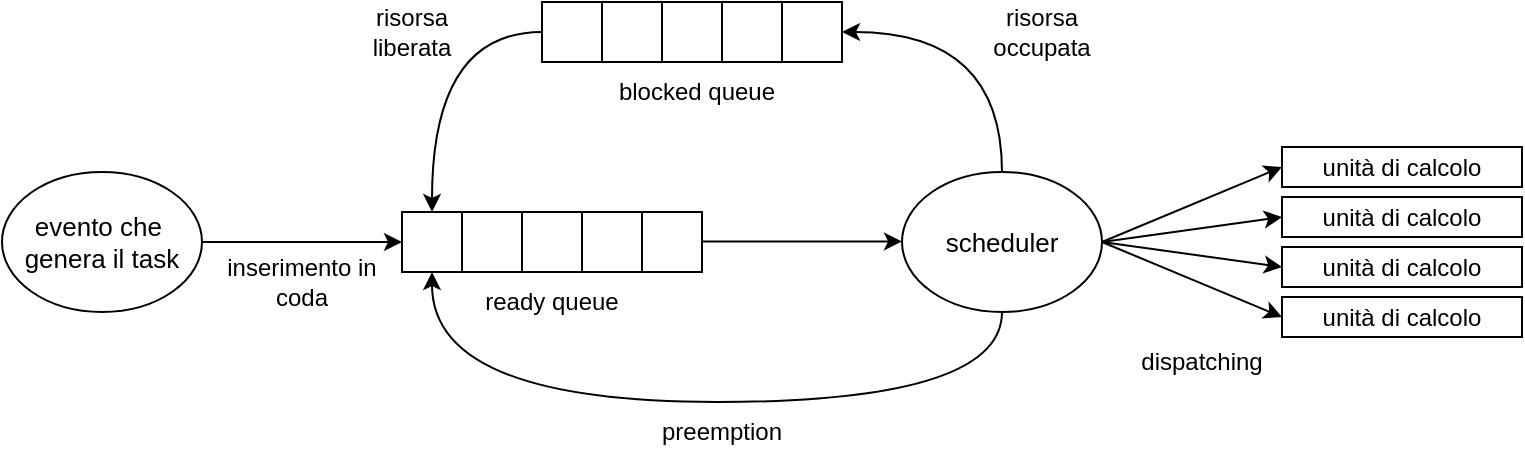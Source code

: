 <mxfile version="24.8.3">
  <diagram name="Pagina-1" id="QbHVdsgaPEJnlOcDtSBr">
    <mxGraphModel dx="859" dy="442" grid="1" gridSize="10" guides="1" tooltips="1" connect="1" arrows="1" fold="1" page="1" pageScale="1" pageWidth="827" pageHeight="1169" math="0" shadow="0">
      <root>
        <mxCell id="0" />
        <mxCell id="1" parent="0" />
        <mxCell id="ESR7KKEEyy94oOYxHQSj-1" value="&lt;font class=&quot;custom-cursor-default-hover&quot; style=&quot;font-size: 13px;&quot;&gt;evento che&amp;nbsp;&lt;/font&gt;&lt;div&gt;&lt;font class=&quot;custom-cursor-default-hover&quot; style=&quot;font-size: 13px;&quot;&gt;genera il task&lt;/font&gt;&lt;/div&gt;" style="ellipse;whiteSpace=wrap;html=1;fillColor=none;" vertex="1" parent="1">
          <mxGeometry x="120" y="205" width="100" height="70" as="geometry" />
        </mxCell>
        <mxCell id="ESR7KKEEyy94oOYxHQSj-2" value="" style="whiteSpace=wrap;html=1;aspect=fixed;fillColor=none;" vertex="1" parent="1">
          <mxGeometry x="320" y="225" width="30" height="30" as="geometry" />
        </mxCell>
        <mxCell id="ESR7KKEEyy94oOYxHQSj-3" value="" style="whiteSpace=wrap;html=1;aspect=fixed;fillColor=none;" vertex="1" parent="1">
          <mxGeometry x="350" y="225" width="30" height="30" as="geometry" />
        </mxCell>
        <mxCell id="ESR7KKEEyy94oOYxHQSj-4" value="" style="whiteSpace=wrap;html=1;aspect=fixed;fillColor=none;" vertex="1" parent="1">
          <mxGeometry x="380" y="225" width="30" height="30" as="geometry" />
        </mxCell>
        <mxCell id="ESR7KKEEyy94oOYxHQSj-5" value="" style="whiteSpace=wrap;html=1;aspect=fixed;fillColor=none;" vertex="1" parent="1">
          <mxGeometry x="410" y="225" width="30" height="30" as="geometry" />
        </mxCell>
        <mxCell id="ESR7KKEEyy94oOYxHQSj-6" value="" style="whiteSpace=wrap;html=1;aspect=fixed;fillColor=none;" vertex="1" parent="1">
          <mxGeometry x="440" y="225" width="30" height="30" as="geometry" />
        </mxCell>
        <mxCell id="ESR7KKEEyy94oOYxHQSj-7" value="ready queue" style="text;html=1;align=center;verticalAlign=middle;whiteSpace=wrap;rounded=0;fillColor=none;" vertex="1" parent="1">
          <mxGeometry x="355" y="255" width="80" height="30" as="geometry" />
        </mxCell>
        <mxCell id="ESR7KKEEyy94oOYxHQSj-8" value="" style="endArrow=classic;html=1;rounded=0;entryX=0;entryY=0.5;entryDx=0;entryDy=0;exitX=1;exitY=0.5;exitDx=0;exitDy=0;fillColor=none;" edge="1" parent="1" source="ESR7KKEEyy94oOYxHQSj-1" target="ESR7KKEEyy94oOYxHQSj-2">
          <mxGeometry width="50" height="50" relative="1" as="geometry">
            <mxPoint x="280" y="300" as="sourcePoint" />
            <mxPoint x="330" y="250" as="targetPoint" />
          </mxGeometry>
        </mxCell>
        <mxCell id="ESR7KKEEyy94oOYxHQSj-9" value="&lt;font style=&quot;font-size: 12px;&quot;&gt;inserimento in coda&lt;/font&gt;" style="text;html=1;align=center;verticalAlign=middle;whiteSpace=wrap;rounded=0;fillColor=none;" vertex="1" parent="1">
          <mxGeometry x="230" y="245" width="80" height="30" as="geometry" />
        </mxCell>
        <mxCell id="ESR7KKEEyy94oOYxHQSj-10" value="&lt;span style=&quot;font-size: 13px;&quot;&gt;scheduler&lt;/span&gt;" style="ellipse;whiteSpace=wrap;html=1;fillColor=none;" vertex="1" parent="1">
          <mxGeometry x="570" y="205" width="100" height="70" as="geometry" />
        </mxCell>
        <mxCell id="ESR7KKEEyy94oOYxHQSj-15" value="" style="endArrow=classic;html=1;rounded=0;entryX=0;entryY=0.5;entryDx=0;entryDy=0;exitX=1;exitY=0.5;exitDx=0;exitDy=0;fillColor=none;" edge="1" parent="1">
          <mxGeometry width="50" height="50" relative="1" as="geometry">
            <mxPoint x="470" y="239.71" as="sourcePoint" />
            <mxPoint x="570" y="239.71" as="targetPoint" />
          </mxGeometry>
        </mxCell>
        <mxCell id="ESR7KKEEyy94oOYxHQSj-16" value="" style="whiteSpace=wrap;html=1;aspect=fixed;fillColor=none;" vertex="1" parent="1">
          <mxGeometry x="390" y="120" width="30" height="30" as="geometry" />
        </mxCell>
        <mxCell id="ESR7KKEEyy94oOYxHQSj-17" value="" style="whiteSpace=wrap;html=1;aspect=fixed;fillColor=none;" vertex="1" parent="1">
          <mxGeometry x="420" y="120" width="30" height="30" as="geometry" />
        </mxCell>
        <mxCell id="ESR7KKEEyy94oOYxHQSj-18" value="" style="whiteSpace=wrap;html=1;aspect=fixed;fillColor=none;" vertex="1" parent="1">
          <mxGeometry x="450" y="120" width="30" height="30" as="geometry" />
        </mxCell>
        <mxCell id="ESR7KKEEyy94oOYxHQSj-19" value="" style="whiteSpace=wrap;html=1;aspect=fixed;fillColor=none;" vertex="1" parent="1">
          <mxGeometry x="480" y="120" width="30" height="30" as="geometry" />
        </mxCell>
        <mxCell id="ESR7KKEEyy94oOYxHQSj-20" value="" style="whiteSpace=wrap;html=1;aspect=fixed;fillColor=none;" vertex="1" parent="1">
          <mxGeometry x="510" y="120" width="30" height="30" as="geometry" />
        </mxCell>
        <mxCell id="ESR7KKEEyy94oOYxHQSj-21" value="blocked queue" style="text;html=1;align=center;verticalAlign=middle;whiteSpace=wrap;rounded=0;fillColor=none;" vertex="1" parent="1">
          <mxGeometry x="425" y="150" width="85" height="30" as="geometry" />
        </mxCell>
        <mxCell id="ESR7KKEEyy94oOYxHQSj-22" value="unità di calcolo" style="rounded=0;whiteSpace=wrap;html=1;fillColor=none;" vertex="1" parent="1">
          <mxGeometry x="760" y="242.5" width="120" height="20" as="geometry" />
        </mxCell>
        <mxCell id="ESR7KKEEyy94oOYxHQSj-23" value="unità di calcolo" style="rounded=0;whiteSpace=wrap;html=1;fillColor=none;" vertex="1" parent="1">
          <mxGeometry x="760" y="217.5" width="120" height="20" as="geometry" />
        </mxCell>
        <mxCell id="ESR7KKEEyy94oOYxHQSj-24" value="unità di calcolo" style="rounded=0;whiteSpace=wrap;html=1;fillColor=none;" vertex="1" parent="1">
          <mxGeometry x="760" y="192.5" width="120" height="20" as="geometry" />
        </mxCell>
        <mxCell id="ESR7KKEEyy94oOYxHQSj-25" value="unità di calcolo" style="rounded=0;whiteSpace=wrap;html=1;fillColor=none;" vertex="1" parent="1">
          <mxGeometry x="760" y="267.5" width="120" height="20" as="geometry" />
        </mxCell>
        <mxCell id="ESR7KKEEyy94oOYxHQSj-27" value="" style="endArrow=classic;html=1;rounded=0;exitX=1;exitY=0.5;exitDx=0;exitDy=0;entryX=0;entryY=0.5;entryDx=0;entryDy=0;fillColor=none;" edge="1" parent="1" source="ESR7KKEEyy94oOYxHQSj-10" target="ESR7KKEEyy94oOYxHQSj-24">
          <mxGeometry width="50" height="50" relative="1" as="geometry">
            <mxPoint x="710" y="270" as="sourcePoint" />
            <mxPoint x="760" y="220" as="targetPoint" />
          </mxGeometry>
        </mxCell>
        <mxCell id="ESR7KKEEyy94oOYxHQSj-28" value="" style="endArrow=classic;html=1;rounded=0;entryX=0;entryY=0.5;entryDx=0;entryDy=0;fillColor=none;" edge="1" parent="1" target="ESR7KKEEyy94oOYxHQSj-23">
          <mxGeometry width="50" height="50" relative="1" as="geometry">
            <mxPoint x="670" y="240" as="sourcePoint" />
            <mxPoint x="760" y="220" as="targetPoint" />
          </mxGeometry>
        </mxCell>
        <mxCell id="ESR7KKEEyy94oOYxHQSj-30" value="" style="endArrow=classic;html=1;rounded=0;entryX=0;entryY=0.5;entryDx=0;entryDy=0;exitX=1;exitY=0.5;exitDx=0;exitDy=0;fillColor=none;" edge="1" parent="1" source="ESR7KKEEyy94oOYxHQSj-10" target="ESR7KKEEyy94oOYxHQSj-22">
          <mxGeometry width="50" height="50" relative="1" as="geometry">
            <mxPoint x="680" y="250" as="sourcePoint" />
            <mxPoint x="770" y="238" as="targetPoint" />
          </mxGeometry>
        </mxCell>
        <mxCell id="ESR7KKEEyy94oOYxHQSj-31" value="" style="endArrow=classic;html=1;rounded=0;entryX=0;entryY=0.5;entryDx=0;entryDy=0;exitX=1;exitY=0.5;exitDx=0;exitDy=0;fillColor=none;" edge="1" parent="1" source="ESR7KKEEyy94oOYxHQSj-10" target="ESR7KKEEyy94oOYxHQSj-25">
          <mxGeometry width="50" height="50" relative="1" as="geometry">
            <mxPoint x="680" y="250" as="sourcePoint" />
            <mxPoint x="770" y="263" as="targetPoint" />
          </mxGeometry>
        </mxCell>
        <mxCell id="ESR7KKEEyy94oOYxHQSj-32" value="dispatching" style="text;html=1;align=center;verticalAlign=middle;whiteSpace=wrap;rounded=0;fillColor=none;" vertex="1" parent="1">
          <mxGeometry x="690" y="285" width="60" height="30" as="geometry" />
        </mxCell>
        <mxCell id="ESR7KKEEyy94oOYxHQSj-33" value="" style="endArrow=classic;html=1;rounded=0;exitX=0.5;exitY=0;exitDx=0;exitDy=0;entryX=1;entryY=0.5;entryDx=0;entryDy=0;curved=1;fillColor=none;" edge="1" parent="1" source="ESR7KKEEyy94oOYxHQSj-10" target="ESR7KKEEyy94oOYxHQSj-20">
          <mxGeometry width="50" height="50" relative="1" as="geometry">
            <mxPoint x="420" y="230" as="sourcePoint" />
            <mxPoint x="470" y="180" as="targetPoint" />
            <Array as="points">
              <mxPoint x="620" y="135" />
            </Array>
          </mxGeometry>
        </mxCell>
        <mxCell id="ESR7KKEEyy94oOYxHQSj-34" value="risorsa occupata" style="text;html=1;align=center;verticalAlign=middle;whiteSpace=wrap;rounded=0;fillColor=none;" vertex="1" parent="1">
          <mxGeometry x="610" y="120" width="60" height="30" as="geometry" />
        </mxCell>
        <mxCell id="ESR7KKEEyy94oOYxHQSj-35" value="" style="endArrow=classic;html=1;rounded=0;entryX=0.5;entryY=0;entryDx=0;entryDy=0;exitX=0;exitY=0.5;exitDx=0;exitDy=0;curved=1;fillColor=none;" edge="1" parent="1" source="ESR7KKEEyy94oOYxHQSj-16" target="ESR7KKEEyy94oOYxHQSj-2">
          <mxGeometry width="50" height="50" relative="1" as="geometry">
            <mxPoint x="420" y="230" as="sourcePoint" />
            <mxPoint x="470" y="180" as="targetPoint" />
            <Array as="points">
              <mxPoint x="335" y="135" />
            </Array>
          </mxGeometry>
        </mxCell>
        <mxCell id="ESR7KKEEyy94oOYxHQSj-36" value="risorsa liberata" style="text;html=1;align=center;verticalAlign=middle;whiteSpace=wrap;rounded=0;fillColor=none;" vertex="1" parent="1">
          <mxGeometry x="295" y="120" width="60" height="30" as="geometry" />
        </mxCell>
        <mxCell id="ESR7KKEEyy94oOYxHQSj-37" value="" style="endArrow=classic;html=1;rounded=0;exitX=0.5;exitY=1;exitDx=0;exitDy=0;entryX=0.5;entryY=1;entryDx=0;entryDy=0;curved=1;fillColor=none;" edge="1" parent="1" source="ESR7KKEEyy94oOYxHQSj-10" target="ESR7KKEEyy94oOYxHQSj-2">
          <mxGeometry width="50" height="50" relative="1" as="geometry">
            <mxPoint x="440" y="320" as="sourcePoint" />
            <mxPoint x="490" y="270" as="targetPoint" />
            <Array as="points">
              <mxPoint x="620" y="320" />
              <mxPoint x="335" y="320" />
            </Array>
          </mxGeometry>
        </mxCell>
        <mxCell id="ESR7KKEEyy94oOYxHQSj-38" value="preemption" style="text;html=1;align=center;verticalAlign=middle;whiteSpace=wrap;rounded=0;fillColor=none;" vertex="1" parent="1">
          <mxGeometry x="440" y="320" width="80" height="30" as="geometry" />
        </mxCell>
      </root>
    </mxGraphModel>
  </diagram>
</mxfile>
